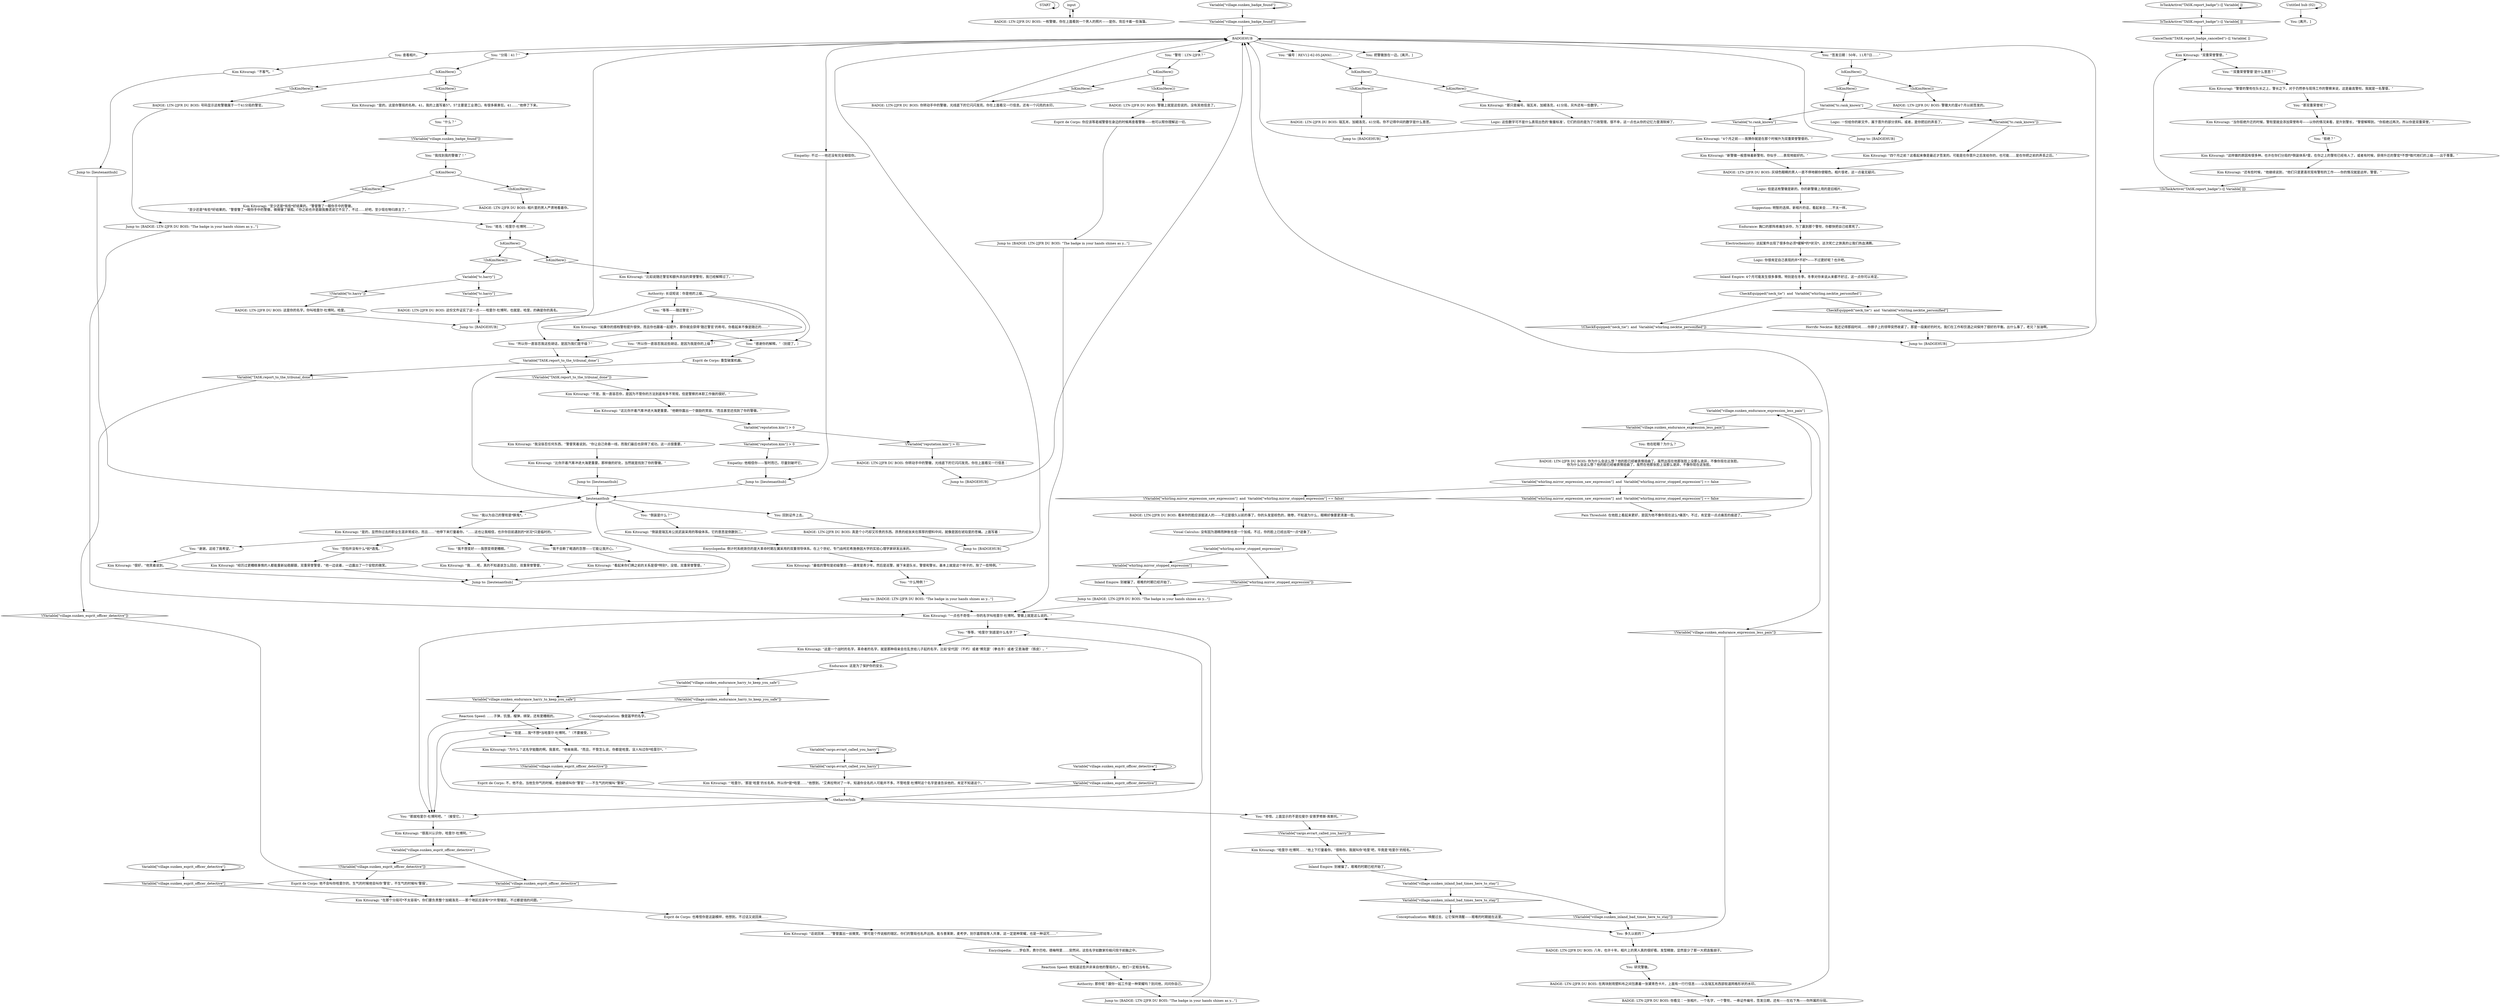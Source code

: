 # INVENTORY / BADGE
# Your lost badge.
# ==================================================
digraph G {
	  0 [label="START"];
	  1 [label="input"];
	  2 [label="Variable[\"village.sunken_badge_found\"]"];
	  3 [label="Variable[\"village.sunken_badge_found\"]", shape=diamond];
	  4 [label="!(Variable[\"village.sunken_badge_found\"])", shape=diamond];
	  5 [label="Kim Kitsuragi: “在那个分局可*不太容易*。你们要负责整个加姆洛克——那个地区应该有*3*片管辖区，不过都是钱的问题。”"];
	  6 [label="BADGE: LTN-2JFR DU BOIS: 你转动手中的警徽，光线底下的它闪闪发亮。你在上面看见一行信息："];
	  7 [label="Empathy: 不过——他还没有完全相信你。"];
	  8 [label="You: “姓名：哈里尔·杜博阿……”"];
	  9 [label="IsTaskActive(\"TASK.report_badge\")--[[ Variable[ ]]"];
	  10 [label="IsTaskActive(\"TASK.report_badge\")--[[ Variable[ ]]", shape=diamond];
	  11 [label="!(IsTaskActive(\"TASK.report_badge\")--[[ Variable[ ]])", shape=diamond];
	  12 [label="Esprit de Corps: 重型破案机器。"];
	  13 [label="Kim Kitsuragi: “不客气。”"];
	  14 [label="BADGE: LTN-2JFR DU BOIS: 灰绿色眼睛的男人一直不停地朝你使眼色。相片很老，这一点毫无疑问。"];
	  15 [label="Endurance: 胸口的那阵疼痛告诉你，为了赢到那个警衔，你都快把自己给累死了。"];
	  16 [label="You: 多久以前的？"];
	  17 [label="Jump to: [BADGE: LTN-2JFR DU BOIS: \"The badge in your hands shines as y...\"]"];
	  18 [label="Kim Kitsuragi: “比如说随迁警官和额外添加的荣誉警衔，我已经解释过了。”"];
	  19 [label="Variable[\"cargo.evrart_called_you_harry\"]"];
	  20 [label="Variable[\"cargo.evrart_called_you_harry\"]", shape=diamond];
	  21 [label="!(Variable[\"cargo.evrart_called_you_harry\"])", shape=diamond];
	  22 [label="Kim Kitsuragi: “一点也不奇怪——你的名字叫哈里尔·杜博阿。警徽上就是这么说的。”"];
	  23 [label="BADGE: LTN-2JFR DU BOIS: 你转动手中的警徽，光线底下的它闪闪发亮。你在上面看见一行信息。还有一个闪亮的水印。"];
	  24 [label="Kim Kitsuragi: “双重荣誉警督。”"];
	  25 [label="Untitled hub (02)"];
	  26 [label="You: 研究警徽。"];
	  27 [label="You: 他在眨眼？为什么？"];
	  28 [label="Inland Empire: 别被骗了。艰难的时期已经开始了。"];
	  29 [label="Variable[\"village.sunken_esprit_officer_detective\"]"];
	  30 [label="Variable[\"village.sunken_esprit_officer_detective\"]", shape=diamond];
	  31 [label="!(Variable[\"village.sunken_esprit_officer_detective\"])", shape=diamond];
	  32 [label="Variable[\"village.sunken_esprit_officer_detective\"]"];
	  33 [label="Variable[\"village.sunken_esprit_officer_detective\"]", shape=diamond];
	  34 [label="!(Variable[\"village.sunken_esprit_officer_detective\"])", shape=diamond];
	  35 [label="Kim Kitsuragi: “我没容忍任何东西，”警督笑着说到。“你让自己命悬一线，而我们最后也获得了成功。这一点很重要。”"];
	  36 [label="BADGE: LTN-2JFR DU BOIS: 这份文件证实了这一点——哈里尔·杜博阿，也就是，哈里，的确是你的真名。"];
	  37 [label="You: “编号：REV12-62-05-JAM41……”"];
	  38 [label="You: 回到证件上去。"];
	  39 [label="Jump to: [lieutenanthub]"];
	  40 [label="Visual Calculus: 没有因为酒精而肿胀也是一个加成。不过，你的脸上已经出现*一点*迹象了。"];
	  41 [label="theharrerhub"];
	  42 [label="Kim Kitsuragi: “这是一个战时的名字。革命者的名字。就是那种母亲会在乱世给儿子起的名字。比如‘安代因’（不朽）或者‘博克瑟’（拳击手）或者‘艾恩海德’（铁皮）。”"];
	  43 [label="Kim Kitsuragi: “那只是编号。瑞瓦肖，加姆洛克，41分局，另外还有一些数字。”"];
	  44 [label="Jump to: [BADGE: LTN-2JFR DU BOIS: \"The badge in your hands shines as y...\"]"];
	  45 [label="Kim Kitsuragi: “是的，显然你过去的职业生涯非常成功，而且……”他停下来打量着你。“……这也让我相信，也许你目前遇到的*状况*只是临时的。”"];
	  46 [label="Variable[\"village.sunken_endurance_harry_to_keep_you_safe\"]"];
	  47 [label="Variable[\"village.sunken_endurance_harry_to_keep_you_safe\"]", shape=diamond];
	  48 [label="!(Variable[\"village.sunken_endurance_harry_to_keep_you_safe\"])", shape=diamond];
	  49 [label="Reaction Speed: ……子弹，饥饿，榴弹，绑架，还有更糟糕的。"];
	  50 [label="Kim Kitsuragi: “还有些时候，”他继续说到，“他们只是更喜欢现有警衔的工作——你的情况就是这样，警督。”"];
	  51 [label="Jump to: [BADGE: LTN-2JFR DU BOIS: \"The badge in your hands shines as y...\"]"];
	  52 [label="Jump to: [BADGEHUB]"];
	  53 [label="You: “我以为自己的警衔是*醉鬼*。”"];
	  54 [label="You: “那就哈里尔·杜博阿吧。”（接受它。）"];
	  55 [label="CancelTask(\"TASK.report_badge_cancelled\")--[[ Variable[ ]]"];
	  56 [label="Jump to: [BADGEHUB]"];
	  57 [label="Horrific Necktie: 我还记得那段时间……你脖子上的领带突然收紧了。那是一段美好的时光。我们在工作和饮酒之间保持了很好的平衡。出什么事了，老兄？加油啊。"];
	  58 [label="Conceptualization: 唤醒过去，让它保持清醒——艰难的时期就在这里。"];
	  59 [label="You: “拒绝？”"];
	  60 [label="Jump to: [lieutenanthub]"];
	  61 [label="You: “所以你一直容忍我这些胡话，是因为我是你的上级？”"];
	  62 [label="Kim Kitsuragi: “比你开着汽車冲进大海更重要。那样做的好处，当然就是找到了你的警徽。”"];
	  63 [label="BADGEHUB"];
	  64 [label="You: “警衔：LTN-2JFR？”"];
	  65 [label="Kim Kitsuragi: “很好，”他笑着说到。"];
	  66 [label="Kim Kitsuragi: “倒装是瑞瓦肖公民武装采用的等级体系。它的意思是倒数到二。”"];
	  67 [label="Kim Kitsuragi: “很高兴认识你，哈里尔·杜博阿。”"];
	  68 [label="Logic: 但是这枚警徽是新的。你的新警徽上用的是旧相片。"];
	  69 [label="Kim Kitsuragi: “四个月之前？这看起来像是最近才签发的。可能是在你晋升之后发给你的，也可能……是在你把之前的弄丢之后。”"];
	  70 [label="You: “我找到我的警徽了！”"];
	  71 [label="BADGE: LTN-2JFR DU BOIS: 警徽上就是这些说的。没有其他信息了。"];
	  72 [label="Kim Kitsuragi: “是的。这是你警局的名称。41。我的上面写着57。57主要是工业港口。有很多飙車狂。41……”他停了下来。"];
	  73 [label="You: “谢谢。这给了我希望。”"];
	  74 [label="Kim Kitsuragi: “新警徽一般意味着新警衔。你似乎……表现地挺好的。”"];
	  75 [label="You: “什么特例？”"];
	  76 [label="Jump to: [lieutenanthub]"];
	  77 [label="IsKimHere()"];
	  78 [label="IsKimHere()", shape=diamond];
	  79 [label="!(IsKimHere())", shape=diamond];
	  80 [label="Variable[\"tc.harry\"]"];
	  81 [label="Variable[\"tc.harry\"]", shape=diamond];
	  82 [label="!(Variable[\"tc.harry\"])", shape=diamond];
	  83 [label="Jump to: [BADGEHUB]"];
	  84 [label="Inland Empire: 4个月可能发生很多事情。特别是在冬季。冬季对你来说从来都不好过，这一点你可以肯定。"];
	  85 [label="Kim Kitsuragi: “经历过更糟糕事情的人都能重新站稳脚跟，双重荣誉警督，”他一边说着，一边露出了一个安慰的微笑。"];
	  86 [label="Kim Kitsuragi: “我……呃，真的不知道该怎么回应，双重荣誉警督。”"];
	  87 [label="BADGE: LTN-2JFR DU BOIS: 你为什么会这么想？他的脸已经被表情扭曲了。虽然出现在他那张脸上没那么诡异，不像你现在这张脸。\n你为什么会这么想？他的脸已经被表情扭曲了。虽然在他那张脸上没那么诡异，不像你现在这张脸。"];
	  88 [label="Kim Kitsuragi: “警督的警衔在队长之上，警长之下。对于仍然参与现场工作的警察来说，这是最高警衔。我就是一名警督。”"];
	  89 [label="Encyclopedia: 倒计时系统效仿的是大革命时期左翼采用的双重领导体系。在上个世纪，专门由柯尼希施泰因大学的实验心理学家研发出来的。"];
	  90 [label="You: “等等——随迁警官？”"];
	  91 [label="Logic: 这些数字可不是什么表现出色的‘衡量标准’。它们的目的是为了行政管理。很不幸，这一点也从你的记忆力里清除掉了。"];
	  92 [label="You: “奇怪。上面显示的不是拉斐尔·安普罗修斯·库斯托。”"];
	  93 [label="Jump to: [BADGE: LTN-2JFR DU BOIS: \"The badge in your hands shines as y...\"]"];
	  94 [label="You: “倒装是什么？”"];
	  95 [label="Jump to: [BADGEHUB]"];
	  96 [label="Authority: 长话短说：你是他的上级。"];
	  97 [label="Logic: 你很肯定自己表现的并*不好*——不过更好呢？也许吧。"];
	  98 [label="Esprit de Corps: 他不会叫你哈里尔的。生气的时候他会叫你‘警官’，不生气的时候叫‘警探’。"];
	  99 [label="Kim Kitsuragi: “哈里尔·杜博阿……”他上下打量着你。“很称你。我就叫你‘哈里’吧，毕竟是‘哈里尔’的短名。”"];
	  100 [label="You: “我不想变好——我想变得更糟糕。”"];
	  101 [label="Kim Kitsuragi: “为什么？这名字挺酷的啊。我喜欢。”他耸耸肩。“而且，不管怎么说，你都是哈里。没人叫过你*哈里尔*。”"];
	  102 [label="Electrochemistry: 这起案件出现了很多你必须*缓解*的*状况*。这次死亡之旅真的让我们热血沸腾。"];
	  103 [label="CheckEquipped(\"neck_tie\")  and  Variable[\"whirling.necktie_personified\"]"];
	  104 [label="CheckEquipped(\"neck_tie\")  and  Variable[\"whirling.necktie_personified\"]", shape=diamond];
	  105 [label="!(CheckEquipped(\"neck_tie\")  and  Variable[\"whirling.necktie_personified\"])", shape=diamond];
	  106 [label="Esprit de Corps: 也难怪你是这副模样，他想到。不过话又说回来……"];
	  107 [label="Encyclopedia: ……罗伯茨，费尔巴哈，德梅特里……突然间，这些名字如数家珍般闪现于前脑之中。"];
	  108 [label="Esprit de Corps: 不，他不会。当他生你气的时候，他会继续叫你“警官”——不生气的时候叫“警探”。"];
	  109 [label="Jump to: [BADGE: LTN-2JFR DU BOIS: \"The badge in your hands shines as y...\"]"];
	  110 [label="You: 把警徽放在一边。[离开。]"];
	  111 [label="Conceptualization: 像是盔甲的名字。"];
	  112 [label="Variable[\"tc.rank_known\"]"];
	  113 [label="Variable[\"tc.rank_known\"]", shape=diamond];
	  114 [label="!(Variable[\"tc.rank_known\"])", shape=diamond];
	  115 [label="Jump to: [BADGEHUB]"];
	  116 [label="BADGE: LTN-2JFR DU BOIS: 相片里的男人严肃地看着你。"];
	  117 [label="You: “感谢你的解释。”（别提了。）"];
	  118 [label="BADGE: LTN-2JFR DU BOIS: 在两块耐用塑料布之间包裹着一张黛青色卡片，上面有一行行信息——以及瑞瓦肖西部街道网格形状的水印。"];
	  119 [label="You: “等等，‘哈里尔’到底是什么名字？”"];
	  120 [label="Logic: 一份给你的新文件，属于晋升的部分资料。或者，是你把旧的弄丢了。"];
	  121 [label="Kim Kitsuragi: “这样做的原因有很多种。也许在你们分局的*倒装体系*里，在你之上的警衔已经有人了。或者有时候，获得升迁的警官*不想*取代他们的上级——出于尊重。”"];
	  122 [label="Kim Kitsuragi: “最低的警衔是初级警员——通常是青少年。然后是巡警。接下来是队长，警督和警长。基本上就是这个样子的，除了一些特例。”"];
	  123 [label="Jump to: [BADGEHUB]"];
	  124 [label="IsKimHere()"];
	  125 [label="IsKimHere()", shape=diamond];
	  126 [label="!(IsKimHere())", shape=diamond];
	  127 [label="You: “分局：41？”"];
	  128 [label="IsKimHere()"];
	  129 [label="IsKimHere()", shape=diamond];
	  130 [label="!(IsKimHere())", shape=diamond];
	  131 [label="BADGE: LTN-2JFR DU BOIS: 真是个小巧却又珍贵的东西。昂贵的纸张夹在厚厚的塑料中间，就像是困在琥珀里的苍蝇。上面写着："];
	  132 [label="Suggestion: 明智的选择。新相片的话，看起来会……不太一样。"];
	  133 [label="Kim Kitsuragi: “话说回来……”警督露出一丝微笑。“那可是个传说般的辖区。你们的警局也名声远扬。能与普莱斯，麦考伊，别尔嘉耶娃等人共事，这一定是种荣耀，也是一种诅咒……”"];
	  134 [label="Kim Kitsuragi: “至少还是*有些*好结果的。”警督瞥了一眼你手中的警徽。\n“至少还是*有些*好结果的。”警督瞥了一眼你手中的警徽，微微皱了皱眉。“你之前也许是跟我撒谎说它不见了，不过……好吧。至少现在物归原主了。”"];
	  135 [label="Variable[\"village.sunken_endurance_expression_less_pain\"]"];
	  136 [label="Variable[\"village.sunken_endurance_expression_less_pain\"]", shape=diamond];
	  137 [label="!(Variable[\"village.sunken_endurance_expression_less_pain\"])", shape=diamond];
	  138 [label="Variable[\"village.sunken_inland_bad_times_here_to_stay\"]"];
	  139 [label="Variable[\"village.sunken_inland_bad_times_here_to_stay\"]", shape=diamond];
	  140 [label="!(Variable[\"village.sunken_inland_bad_times_here_to_stay\"])", shape=diamond];
	  141 [label="Kim Kitsuragi: “如果你的搭档警衔提升很快，而且你也跟着一起提升，那你就会获得‘随迁警官’的称号。你看起来不像是随迁的……”"];
	  142 [label="Kim Kitsuragi: “‘哈里尔，’那是‘哈里’的长名称。所以你*是*哈里……”他想到。“艾弗拉特对了一半。知道你全名的人可能并不多。不管哈里·杜博阿这个名字是谁告诉他的，肯定不知道这个。”"];
	  143 [label="You: “恐怕并没有什么*前*酒鬼。”"];
	  144 [label="Kim Kitsuragi: “看起来你们俩之前的关系是很*特别*，没错，双重荣誉警督。”"];
	  145 [label="You: “但是……我*不想*当哈里尔·杜博阿。”（不要接受。）"];
	  146 [label="BADGE: LTN-2JFR DU BOIS: 一枚警徽，你在上面看到一个男人的照片——是你。背后卡着一些海藻。"];
	  147 [label="You: [离开。]"];
	  148 [label="BADGE: LTN-2JFR DU BOIS: 你看见：一张相片，一个名字，一个警衔，一串证件编号，签发日期，还有——在右下角——你所属的分局。"];
	  149 [label="Pain Threshold: 在他脸上看起来更好，是因为他不像你现在这么*痛苦*。不过，肯定是一点点痛苦的痕迹了。"];
	  150 [label="Endurance: 这是为了保护你的安全。"];
	  151 [label="You: “‘双重荣誉警督’是什么意思？”"];
	  152 [label="You: “所以你一直容忍我这些胡话，是因为我们是平级？”"];
	  153 [label="Jump to: [lieutenanthub]"];
	  154 [label="BADGE: LTN-2JFR DU BOIS: 这是你的名字。你叫哈里尔·杜博阿。哈里。"];
	  155 [label="Esprit de Corps: 你应该等曷城警督在身边的时候再查看警徽——他可以帮你理解这一切。"];
	  156 [label="BADGE: LTN-2JFR DU BOIS: 号码显示这枚警徽属于一个41分局的警官。"];
	  157 [label="IsKimHere()"];
	  158 [label="IsKimHere()", shape=diamond];
	  159 [label="!(IsKimHere())", shape=diamond];
	  160 [label="lieutenanthub"];
	  161 [label="You: “我不会断了喝酒的念想——它能让我开心。”"];
	  162 [label="Variable[\"reputation.kim\"] > 0"];
	  163 [label="Variable[\"reputation.kim\"] > 0", shape=diamond];
	  164 [label="!(Variable[\"reputation.kim\"] > 0)", shape=diamond];
	  165 [label="You: “什么？”"];
	  166 [label="Reaction Speed: 他知道这些并非来自他的警局的人。他们一定相当有名。"];
	  167 [label="BADGE: LTN-2JFR DU BOIS: 八年，也许十年。相片上的男人真的很好看。发型精致，显然是少了那一大把连鬓胡子。"];
	  168 [label="Variable[\"village.sunken_esprit_officer_detective\"]"];
	  169 [label="Variable[\"village.sunken_esprit_officer_detective\"]", shape=diamond];
	  170 [label="!(Variable[\"village.sunken_esprit_officer_detective\"])", shape=diamond];
	  171 [label="Variable[\"TASK.report_to_the_tribunal_done\"]"];
	  172 [label="Variable[\"TASK.report_to_the_tribunal_done\"]", shape=diamond];
	  173 [label="!(Variable[\"TASK.report_to_the_tribunal_done\"])", shape=diamond];
	  174 [label="Kim Kitsuragi: “这比你开着汽車冲进大海更重要。”他朝你露出一个鼓励的笑容。“而且甚至还找到了你的警徽。”"];
	  175 [label="BADGE: LTN-2JFR DU BOIS: 瑞瓦肖，加姆洛克，41分局。你不记得中间的数字是什么意思。"];
	  176 [label="Variable[\"whirling.mirror_stopped_expression\"]"];
	  177 [label="Variable[\"whirling.mirror_stopped_expression\"]", shape=diamond];
	  178 [label="!(Variable[\"whirling.mirror_stopped_expression\"])", shape=diamond];
	  179 [label="Inland Empire: 别被骗了。艰难的时期已经开始了。"];
	  180 [label="Empathy: 他相信你——暂时而已。尽量别破坏它。"];
	  181 [label="You: “那双重荣誉呢？”"];
	  182 [label="Kim Kitsuragi: “不是。我一直容忍你，是因为不管你的方法到底有多不常规，但是警察的本职工作做的很好。”"];
	  183 [label="Kim Kitsuragi: “4个月之前——我猜你就是在那个时候升为双重荣誉警督的。”"];
	  184 [label="Authority: 那你呢？跟你一起工作是一种荣耀吗？别问他，问问你自己。"];
	  185 [label="IsKimHere()"];
	  186 [label="IsKimHere()", shape=diamond];
	  187 [label="!(IsKimHere())", shape=diamond];
	  188 [label="Kim Kitsuragi: “当你拒绝升迁的时候，警衔里就会添加荣誉称号——以你的情况来看，是升到警长，”警督解释到。“你拒绝过两次。所以你是双重荣誉。”"];
	  189 [label="You: 查看相片。"];
	  190 [label="You: “签发日期：50年，11月7日……”"];
	  191 [label="IsKimHere()"];
	  192 [label="IsKimHere()", shape=diamond];
	  193 [label="!(IsKimHere())", shape=diamond];
	  194 [label="Variable[\"whirling.mirror_expression_saw_expression\"]  and  Variable[\"whirling.mirror_stopped_expression\"] == false"];
	  195 [label="Variable[\"whirling.mirror_expression_saw_expression\"]  and  Variable[\"whirling.mirror_stopped_expression\"] == false", shape=diamond];
	  196 [label="!(Variable[\"whirling.mirror_expression_saw_expression\"]  and  Variable[\"whirling.mirror_stopped_expression\"] == false)", shape=diamond];
	  197 [label="BADGE: LTN-2JFR DU BOIS: 看来你的脸应该挺迷人的——不过是很久以前的事了。你的头发是棕色的，微卷，不知道为什么，眼睛好像要更清澈一些。"];
	  198 [label="BADGE: LTN-2JFR DU BOIS: 警徽大约是4个月以前签发的。"];
	  0 -> 0
	  1 -> 146
	  2 -> 2
	  2 -> 3
	  3 -> 63
	  4 -> 70
	  5 -> 106
	  6 -> 56
	  7 -> 76
	  8 -> 191
	  9 -> 9
	  9 -> 10
	  10 -> 55
	  11 -> 24
	  12 -> 160
	  13 -> 60
	  14 -> 68
	  15 -> 102
	  16 -> 167
	  17 -> 22
	  18 -> 96
	  19 -> 19
	  19 -> 20
	  20 -> 142
	  21 -> 99
	  22 -> 54
	  22 -> 119
	  23 -> 63
	  24 -> 151
	  25 -> 25
	  25 -> 147
	  26 -> 118
	  27 -> 87
	  28 -> 138
	  29 -> 29
	  29 -> 30
	  30 -> 41
	  31 -> 108
	  32 -> 32
	  32 -> 33
	  33 -> 5
	  34 -> 98
	  35 -> 62
	  36 -> 83
	  37 -> 157
	  38 -> 131
	  39 -> 160
	  40 -> 176
	  41 -> 145
	  41 -> 92
	  41 -> 54
	  41 -> 119
	  42 -> 150
	  43 -> 91
	  44 -> 22
	  45 -> 73
	  45 -> 161
	  45 -> 100
	  45 -> 143
	  46 -> 48
	  46 -> 47
	  47 -> 49
	  48 -> 111
	  49 -> 145
	  49 -> 54
	  50 -> 11
	  51 -> 22
	  52 -> 63
	  53 -> 45
	  54 -> 67
	  55 -> 24
	  56 -> 63
	  57 -> 115
	  58 -> 16
	  59 -> 121
	  60 -> 160
	  61 -> 171
	  62 -> 153
	  63 -> 64
	  63 -> 37
	  63 -> 7
	  63 -> 110
	  63 -> 189
	  63 -> 190
	  63 -> 127
	  64 -> 124
	  65 -> 39
	  66 -> 89
	  67 -> 168
	  68 -> 132
	  69 -> 14
	  70 -> 185
	  71 -> 155
	  72 -> 165
	  73 -> 65
	  74 -> 14
	  75 -> 17
	  76 -> 160
	  77 -> 78
	  77 -> 79
	  78 -> 112
	  79 -> 198
	  80 -> 81
	  80 -> 82
	  81 -> 36
	  82 -> 154
	  83 -> 63
	  84 -> 103
	  85 -> 39
	  86 -> 39
	  87 -> 194
	  88 -> 181
	  89 -> 122
	  90 -> 141
	  91 -> 52
	  92 -> 21
	  93 -> 22
	  94 -> 66
	  95 -> 63
	  96 -> 152
	  96 -> 90
	  96 -> 117
	  96 -> 61
	  97 -> 84
	  98 -> 5
	  99 -> 28
	  100 -> 86
	  101 -> 31
	  102 -> 97
	  103 -> 104
	  103 -> 105
	  104 -> 57
	  105 -> 115
	  106 -> 133
	  107 -> 166
	  108 -> 41
	  109 -> 22
	  111 -> 145
	  111 -> 54
	  112 -> 113
	  112 -> 114
	  113 -> 183
	  114 -> 69
	  115 -> 63
	  116 -> 8
	  117 -> 12
	  118 -> 148
	  119 -> 42
	  120 -> 123
	  121 -> 50
	  122 -> 75
	  123 -> 63
	  124 -> 125
	  124 -> 126
	  125 -> 23
	  126 -> 71
	  127 -> 128
	  128 -> 129
	  128 -> 130
	  129 -> 72
	  130 -> 156
	  131 -> 95
	  132 -> 15
	  133 -> 107
	  134 -> 8
	  135 -> 136
	  135 -> 137
	  136 -> 27
	  137 -> 16
	  138 -> 139
	  138 -> 140
	  139 -> 58
	  140 -> 16
	  141 -> 152
	  141 -> 117
	  141 -> 61
	  142 -> 41
	  143 -> 85
	  144 -> 39
	  145 -> 101
	  146 -> 1
	  148 -> 63
	  149 -> 135
	  150 -> 46
	  151 -> 88
	  152 -> 171
	  153 -> 160
	  154 -> 83
	  155 -> 93
	  156 -> 51
	  157 -> 158
	  157 -> 159
	  158 -> 43
	  159 -> 175
	  160 -> 38
	  160 -> 53
	  160 -> 94
	  161 -> 144
	  162 -> 163
	  162 -> 164
	  163 -> 180
	  164 -> 6
	  165 -> 4
	  166 -> 184
	  167 -> 26
	  168 -> 169
	  168 -> 170
	  169 -> 5
	  170 -> 98
	  171 -> 172
	  171 -> 173
	  172 -> 34
	  173 -> 182
	  174 -> 162
	  175 -> 52
	  176 -> 177
	  176 -> 178
	  177 -> 179
	  178 -> 44
	  179 -> 44
	  180 -> 76
	  181 -> 188
	  182 -> 174
	  183 -> 74
	  184 -> 109
	  185 -> 186
	  185 -> 187
	  186 -> 134
	  187 -> 116
	  188 -> 59
	  189 -> 13
	  190 -> 77
	  191 -> 192
	  191 -> 193
	  192 -> 18
	  193 -> 80
	  194 -> 195
	  194 -> 196
	  195 -> 149
	  196 -> 197
	  197 -> 40
	  198 -> 120
}


